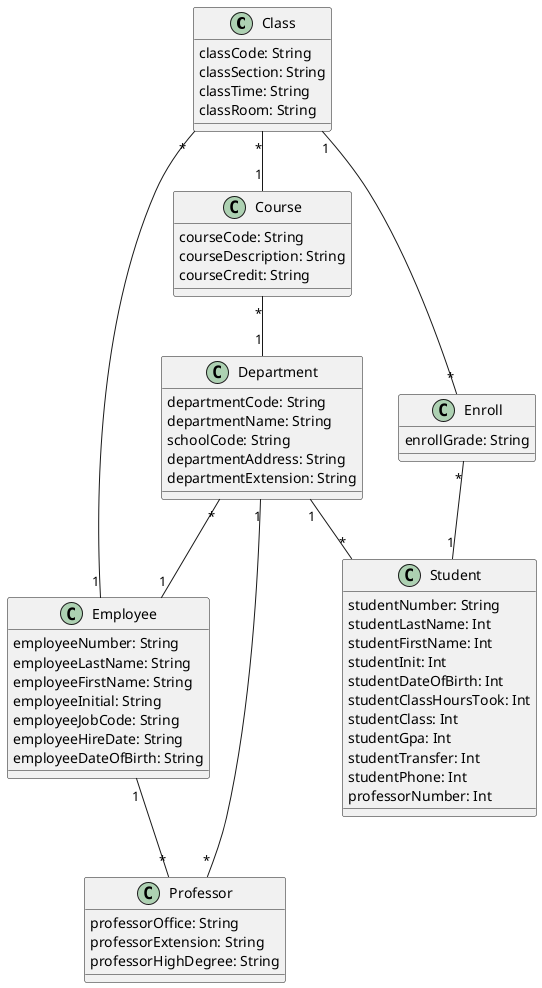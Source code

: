@startuml "College1"


class Class{
  classCode: String
  classSection: String
  classTime: String
  classRoom: String
}

class Course{
  courseCode: String
  courseDescription: String
  courseCredit: String
}

class Department{
  departmentCode: String
  departmentName: String
  schoolCode: String
  departmentAddress: String
  departmentExtension: String
}

class Employee{
  employeeNumber: String
  employeeLastName: String
  employeeFirstName: String
  employeeInitial: String
  employeeJobCode: String
  employeeHireDate: String
  employeeDateOfBirth: String
}

class Enroll{
  enrollGrade: String
}

class Professor{
  professorOffice: String
  professorExtension: String
  professorHighDegree: String
}

class Student{
  studentNumber: String    
  studentLastName: Int
  studentFirstName: Int
  studentInit: Int
  studentDateOfBirth: Int
  studentClassHoursTook: Int
  studentClass: Int
  studentGpa: Int
  studentTransfer: Int
  studentPhone: Int
  professorNumber: Int
}



Class "1" -- "*" Enroll

Class "*" -- "1" Course

Class "*" -- "1" Employee

Course "*" -- "1" Department

Department "1" -- "*" Professor

Department "1" -- "*" Student

Department "*" -- "1" Employee

Employee "1" -- "*" Professor

Enroll "*" -- "1" Student


@enduml